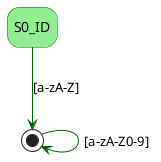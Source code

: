 @startuml
hide empty description
skinparam state {
  BackgroundColor lightgreen
  ArrowColor darkgreen
  BorderColor darkgreen
}

state "S0_ID" as S0_id
state "S1_ID_accept" as S1_id <<end>>

S0_id --> S1_id : [a-zA-Z]
S1_id --> S1_id : [a-zA-Z0-9]
@enduml
